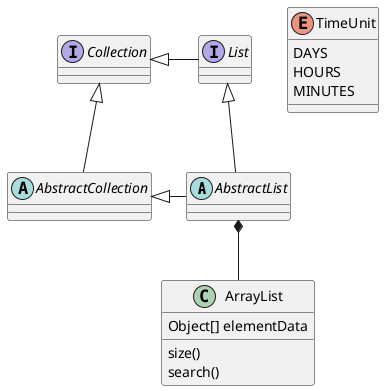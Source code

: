 @startuml

abstract class AbstractList
abstract AbstractCollection{

}
interface List
interface Collection

List <|-- AbstractList
Collection <|-- AbstractCollection

Collection <|- List
AbstractCollection <|- AbstractList
AbstractList *-- ArrayList

class ArrayList {
Object[] elementData
size()
search()
}

enum TimeUnit {
DAYS
HOURS
MINUTES
}

@enduml
